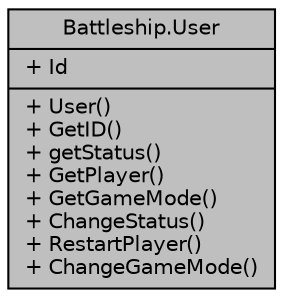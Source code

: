 digraph "Battleship.User"
{
 // INTERACTIVE_SVG=YES
 // LATEX_PDF_SIZE
  edge [fontname="Helvetica",fontsize="10",labelfontname="Helvetica",labelfontsize="10"];
  node [fontname="Helvetica",fontsize="10",shape=record];
  Node1 [label="{Battleship.User\n|+ Id\l|+ User()\l+ GetID()\l+ getStatus()\l+ GetPlayer()\l+ GetGameMode()\l+ ChangeStatus()\l+ RestartPlayer()\l+ ChangeGameMode()\l}",height=0.2,width=0.4,color="black", fillcolor="grey75", style="filled", fontcolor="black",tooltip="Cuando una persona quiere jugar en consola, o desea jugar desde Telegram, debe crear un usuario,..."];
}
